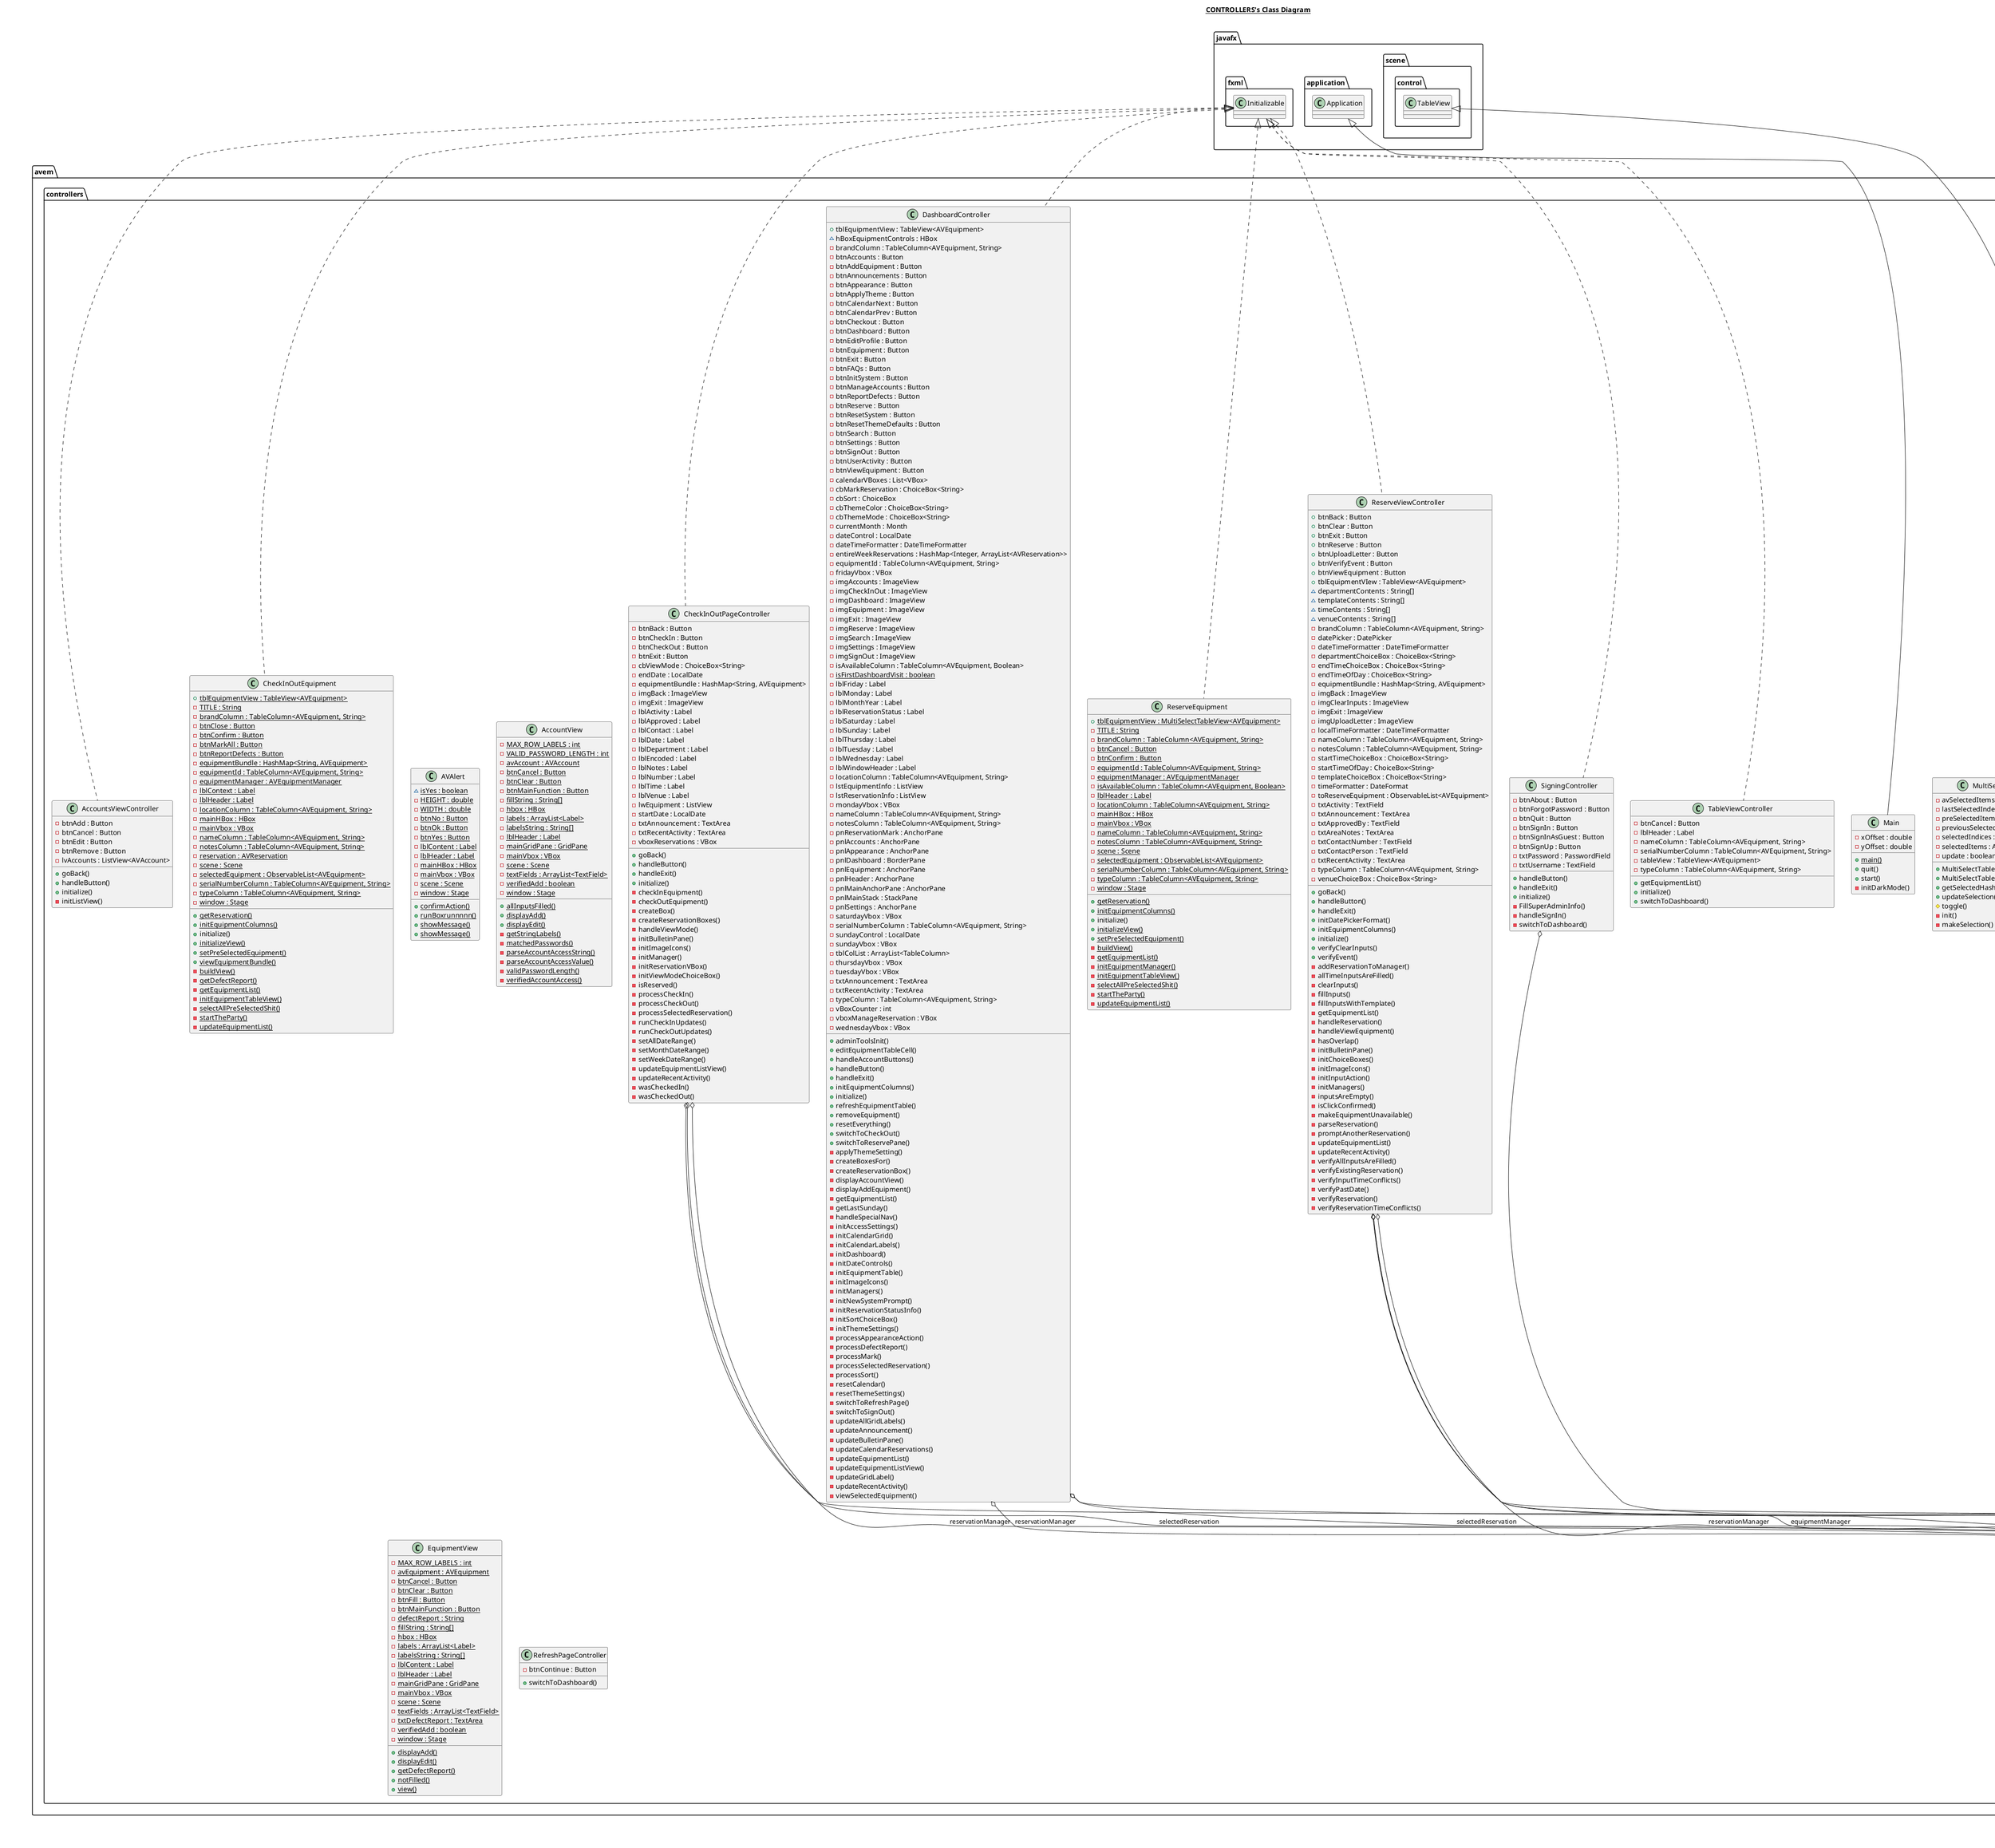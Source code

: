 @startuml

title __CONTROLLERS's Class Diagram__\n

  namespace avem.controllers {
    class avem.controllers.AVAlert {
        {static} ~ isYes : boolean
        {static} - HEIGHT : double
        {static} - WIDTH : double
        {static} - btnNo : Button
        {static} - btnOk : Button
        {static} - btnYes : Button
        {static} - lblContent : Label
        {static} - lblHeader : Label
        {static} - mainHBox : HBox
        {static} - mainVbox : VBox
        {static} - scene : Scene
        {static} - window : Stage
        {static} + confirmAction()
        {static} + runBoxrunnnnn()
        {static} + showMessage()
        {static} + showMessage()
    }
  }
  

  namespace avem.controllers {
    class avem.controllers.AccountView {
        {static} - MAX_ROW_LABELS : int
        {static} - VALID_PASSWORD_LENGTH : int
        {static} - avAccount : AVAccount
        {static} - btnCancel : Button
        {static} - btnClear : Button
        {static} - btnMainFunction : Button
        {static} - fillString : String[]
        {static} - hbox : HBox
        {static} - labels : ArrayList<Label>
        {static} - labelsString : String[]
        {static} - lblHeader : Label
        {static} - mainGridPane : GridPane
        {static} - mainVbox : VBox
        {static} - scene : Scene
        {static} - textFields : ArrayList<TextField>
        {static} - verifiedAdd : boolean
        {static} - window : Stage
        {static} + allInputsFilled()
        {static} + displayAdd()
        {static} + displayEdit()
        {static} - getStringLabels()
        {static} - matchedPasswords()
        {static} - parseAccountAccessString()
        {static} - parseAccountAccessValue()
        {static} - validPasswordLength()
        {static} - verifiedAccountAccess()
    }
  }
  

  namespace avem.controllers {
    class avem.controllers.AccountsViewController {
        - btnAdd : Button
        - btnCancel : Button
        - btnEdit : Button
        - btnRemove : Button
        - lvAccounts : ListView<AVAccount>
        + goBack()
        + handleButton()
        + initialize()
        - initListView()
    }
  }
  

  namespace avem.controllers {
    class avem.controllers.CheckInOutEquipment {
        {static} + tblEquipmentView : TableView<AVEquipment>
        {static} - TITLE : String
        {static} - brandColumn : TableColumn<AVEquipment, String>
        {static} - btnClose : Button
        {static} - btnConfirm : Button
        {static} - btnMarkAll : Button
        {static} - btnReportDefects : Button
        {static} - equipmentBundle : HashMap<String, AVEquipment>
        {static} - equipmentId : TableColumn<AVEquipment, String>
        {static} - equipmentManager : AVEquipmentManager
        {static} - lblContext : Label
        {static} - lblHeader : Label
        {static} - locationColumn : TableColumn<AVEquipment, String>
        {static} - mainHBox : HBox
        {static} - mainVbox : VBox
        {static} - nameColumn : TableColumn<AVEquipment, String>
        {static} - notesColumn : TableColumn<AVEquipment, String>
        {static} - reservation : AVReservation
        {static} - scene : Scene
        {static} - selectedEquipment : ObservableList<AVEquipment>
        {static} - serialNumberColumn : TableColumn<AVEquipment, String>
        {static} - typeColumn : TableColumn<AVEquipment, String>
        {static} - window : Stage
        {static} + getReservation()
        {static} + initEquipmentColumns()
        + initialize()
        {static} + initializeView()
        {static} + setPreSelectedEquipment()
        {static} + viewEquipmentBundle()
        {static} - buildView()
        {static} - getDefectReport()
        {static} - getEquipmentList()
        {static} - initEquipmentTableView()
        {static} - selectAllPreSelectedShit()
        {static} - startTheParty()
        {static} - updateEquipmentList()
    }
  }
  

  namespace avem.controllers {
    class avem.controllers.CheckInOutPageController {
        - btnBack : Button
        - btnCheckIn : Button
        - btnCheckOut : Button
        - btnExit : Button
        - cbViewMode : ChoiceBox<String>
        - endDate : LocalDate
        - equipmentBundle : HashMap<String, AVEquipment>
        - imgBack : ImageView
        - imgExit : ImageView
        - lblActivity : Label
        - lblApproved : Label
        - lblContact : Label
        - lblDate : Label
        - lblDepartment : Label
        - lblEncoded : Label
        - lblNotes : Label
        - lblNumber : Label
        - lblTime : Label
        - lblVenue : Label
        - lwEquipment : ListView
        - startDate : LocalDate
        - txtAnnouncement : TextArea
        - txtRecentActivity : TextArea
        - vboxReservations : VBox
        + goBack()
        + handleButton()
        + handleExit()
        + initialize()
        - checkInEquipment()
        - checkOutEquipment()
        - createBox()
        - createReservationBoxes()
        - handleViewMode()
        - initBulletinPane()
        - initImageIcons()
        - initManager()
        - initReservationVBox()
        - initViewModeChoiceBox()
        - isReserved()
        - processCheckIn()
        - processCheckOut()
        - processSelectedReservation()
        - runCheckInUpdates()
        - runCheckOutUpdates()
        - setAllDateRange()
        - setMonthDateRange()
        - setWeekDateRange()
        - updateEquipmentListView()
        - updateRecentActivity()
        - wasCheckedIn()
        - wasCheckedOut()
    }
  }
  

  namespace avem.controllers {
    class avem.controllers.DashboardController {
        + tblEquipmentView : TableView<AVEquipment>
        ~ hBoxEquipmentControls : HBox
        - brandColumn : TableColumn<AVEquipment, String>
        - btnAccounts : Button
        - btnAddEquipment : Button
        - btnAnnouncements : Button
        - btnAppearance : Button
        - btnApplyTheme : Button
        - btnCalendarNext : Button
        - btnCalendarPrev : Button
        - btnCheckout : Button
        - btnDashboard : Button
        - btnEditProfile : Button
        - btnEquipment : Button
        - btnExit : Button
        - btnFAQs : Button
        - btnInitSystem : Button
        - btnManageAccounts : Button
        - btnReportDefects : Button
        - btnReserve : Button
        - btnResetSystem : Button
        - btnResetThemeDefaults : Button
        - btnSearch : Button
        - btnSettings : Button
        - btnSignOut : Button
        - btnUserActivity : Button
        - btnViewEquipment : Button
        - calendarVBoxes : List<VBox>
        - cbMarkReservation : ChoiceBox<String>
        - cbSort : ChoiceBox
        - cbThemeColor : ChoiceBox<String>
        - cbThemeMode : ChoiceBox<String>
        - currentMonth : Month
        - dateControl : LocalDate
        - dateTimeFormatter : DateTimeFormatter
        - entireWeekReservations : HashMap<Integer, ArrayList<AVReservation>>
        - equipmentId : TableColumn<AVEquipment, String>
        - fridayVbox : VBox
        - imgAccounts : ImageView
        - imgCheckInOut : ImageView
        - imgDashboard : ImageView
        - imgEquipment : ImageView
        - imgExit : ImageView
        - imgReserve : ImageView
        - imgSearch : ImageView
        - imgSettings : ImageView
        - imgSignOut : ImageView
        - isAvailableColumn : TableColumn<AVEquipment, Boolean>
        {static} - isFirstDashboardVisit : boolean
        - lblFriday : Label
        - lblMonday : Label
        - lblMonthYear : Label
        - lblReservationStatus : Label
        - lblSaturday : Label
        - lblSunday : Label
        - lblThursday : Label
        - lblTuesday : Label
        - lblWednesday : Label
        - lblWindowHeader : Label
        - locationColumn : TableColumn<AVEquipment, String>
        - lstEquipmentInfo : ListView
        - lstReservationInfo : ListView
        - mondayVbox : VBox
        - nameColumn : TableColumn<AVEquipment, String>
        - notesColumn : TableColumn<AVEquipment, String>
        - pnReservationMark : AnchorPane
        - pnlAccounts : AnchorPane
        - pnlAppearance : AnchorPane
        - pnlDashboard : BorderPane
        - pnlEquipment : AnchorPane
        - pnlHeader : AnchorPane
        - pnlMainAnchorPane : AnchorPane
        - pnlMainStack : StackPane
        - pnlSettings : AnchorPane
        - saturdayVbox : VBox
        - serialNumberColumn : TableColumn<AVEquipment, String>
        - sundayControl : LocalDate
        - sundayVbox : VBox
        - tblColList : ArrayList<TableColumn>
        - thursdayVbox : VBox
        - tuesdayVbox : VBox
        - txtAnnouncement : TextArea
        - txtRecentActivity : TextArea
        - typeColumn : TableColumn<AVEquipment, String>
        - vBoxCounter : int
        - vboxManageReservation : VBox
        - wednesdayVbox : VBox
        + adminToolsInit()
        + editEquipmentTableCell()
        + handleAccountButtons()
        + handleButton()
        + handleExit()
        + initEquipmentColumns()
        + initialize()
        + refreshEquipmentTable()
        + removeEquipment()
        + resetEverything()
        + switchToCheckOut()
        + switchToReservePane()
        - applyThemeSetting()
        - createBoxesFor()
        - createReservationBox()
        - displayAccountView()
        - displayAddEquipment()
        - getEquipmentList()
        - getLastSunday()
        - handleSpecialNav()
        - initAccessSettings()
        - initCalendarGrid()
        - initCalendarLabels()
        - initDashboard()
        - initDateControls()
        - initEquipmentTable()
        - initImageIcons()
        - initManagers()
        - initNewSystemPrompt()
        - initReservationStatusInfo()
        - initSortChoiceBox()
        - initThemeSettings()
        - processAppearanceAction()
        - processDefectReport()
        - processMark()
        - processSelectedReservation()
        - processSort()
        - resetCalendar()
        - resetThemeSettings()
        - switchToRefreshPage()
        - switchToSignOut()
        - updateAllGridLabels()
        - updateAnnouncement()
        - updateBulletinPane()
        - updateCalendarReservations()
        - updateEquipmentList()
        - updateEquipmentListView()
        - updateGridLabel()
        - updateRecentActivity()
        - viewSelectedEquipment()
    }
  }
  

  namespace avem.controllers {
    class avem.controllers.EquipmentView {
        {static} - MAX_ROW_LABELS : int
        {static} - avEquipment : AVEquipment
        {static} - btnCancel : Button
        {static} - btnClear : Button
        {static} - btnFill : Button
        {static} - btnMainFunction : Button
        {static} - defectReport : String
        {static} - fillString : String[]
        {static} - hbox : HBox
        {static} - labels : ArrayList<Label>
        {static} - labelsString : String[]
        {static} - lblContent : Label
        {static} - lblHeader : Label
        {static} - mainGridPane : GridPane
        {static} - mainVbox : VBox
        {static} - scene : Scene
        {static} - textFields : ArrayList<TextField>
        {static} - txtDefectReport : TextArea
        {static} - verifiedAdd : boolean
        {static} - window : Stage
        {static} + displayAdd()
        {static} + displayEdit()
        {static} + getDefectReport()
        {static} + notFilled()
        {static} + view()
    }
  }
  

  namespace avem.controllers {
    class avem.controllers.Main {
        - xOffset : double
        - yOffset : double
        {static} + main()
        + quit()
        + start()
        - initDarkMode()
    }
  }
  

  namespace avem.controllers {
    class avem.controllers.MultiSelectTableView {
        - avSelectedItems : ObservableList<S>
        - lastSelectedIndex : int
        - preSelectedItems : HashSet<Integer>
        - previousSelectedIndex : int
        - selectedIndices : HashSet<Integer>
        - selectedItems : AVEquipment[]
        - update : boolean
        + MultiSelectTableView()
        + MultiSelectTableView()
        + getSelectedHashItems()
        + updateSelection()
        # toggle()
        - init()
        - makeSelection()
    }
  }
  

  namespace avem.controllers {
    class avem.controllers.RefreshPageController {
        - btnContinue : Button
        + switchToDashboard()
    }
  }
  

  namespace avem.controllers {
    class avem.controllers.ReserveEquipment {
        {static} + tblEquipmentView : MultiSelectTableView<AVEquipment>
        {static} - TITLE : String
        {static} - brandColumn : TableColumn<AVEquipment, String>
        {static} - btnCancel : Button
        {static} - btnConfirm : Button
        {static} - equipmentId : TableColumn<AVEquipment, String>
        {static} - equipmentManager : AVEquipmentManager
        {static} - isAvailableColumn : TableColumn<AVEquipment, Boolean>
        {static} - lblHeader : Label
        {static} - locationColumn : TableColumn<AVEquipment, String>
        {static} - mainHBox : HBox
        {static} - mainVbox : VBox
        {static} - nameColumn : TableColumn<AVEquipment, String>
        {static} - notesColumn : TableColumn<AVEquipment, String>
        {static} - scene : Scene
        {static} - selectedEquipment : ObservableList<AVEquipment>
        {static} - serialNumberColumn : TableColumn<AVEquipment, String>
        {static} - typeColumn : TableColumn<AVEquipment, String>
        {static} - window : Stage
        {static} + getReservation()
        {static} + initEquipmentColumns()
        + initialize()
        {static} + initializeView()
        {static} + setPreSelectedEquipment()
        {static} - buildView()
        {static} - getEquipmentList()
        {static} - initEquipmentManager()
        {static} - initEquipmentTableView()
        {static} - selectAllPreSelectedShit()
        {static} - startTheParty()
        {static} - updateEquipmentList()
    }
  }
  

  namespace avem.controllers {
    class avem.controllers.ReserveViewController {
        + btnBack : Button
        + btnClear : Button
        + btnExit : Button
        + btnReserve : Button
        + btnUploadLetter : Button
        + btnVerifyEvent : Button
        + btnViewEquipment : Button
        + tblEquipmentVIew : TableView<AVEquipment>
        ~ departmentContents : String[]
        ~ templateContents : String[]
        ~ timeContents : String[]
        ~ venueContents : String[]
        - brandColumn : TableColumn<AVEquipment, String>
        - datePicker : DatePicker
        - dateTimeFormatter : DateTimeFormatter
        - departmentChoiceBox : ChoiceBox<String>
        - endTimeChoiceBox : ChoiceBox<String>
        - endTimeOfDay : ChoiceBox<String>
        - equipmentBundle : HashMap<String, AVEquipment>
        - imgBack : ImageView
        - imgClearInputs : ImageView
        - imgExit : ImageView
        - imgUploadLetter : ImageView
        - localTimeFormatter : DateTimeFormatter
        - nameColumn : TableColumn<AVEquipment, String>
        - notesColumn : TableColumn<AVEquipment, String>
        - startTimeChoiceBox : ChoiceBox<String>
        - startTimeOfDay : ChoiceBox<String>
        - templateChoiceBox : ChoiceBox<String>
        - timeFormatter : DateFormat
        - toReserveEquipment : ObservableList<AVEquipment>
        - txtActivity : TextField
        - txtAnnouncement : TextArea
        - txtApprovedBy : TextField
        - txtAreaNotes : TextArea
        - txtContactNumber : TextField
        - txtContactPerson : TextField
        - txtRecentActivity : TextArea
        - typeColumn : TableColumn<AVEquipment, String>
        - venueChoiceBox : ChoiceBox<String>
        + goBack()
        + handleButton()
        + handleExit()
        + initDatePickerFormat()
        + initEquipmentColumns()
        + initialize()
        + verifyClearInputs()
        + verifyEvent()
        - addReservationToManager()
        - allTimeInputsAreFilled()
        - clearInputs()
        - fillInputs()
        - fillInputsWithTemplate()
        - getEquipmentList()
        - handleReservation()
        - handleViewEquipment()
        - hasOverlap()
        - initBulletinPane()
        - initChoiceBoxes()
        - initImageIcons()
        - initInputAction()
        - initManagers()
        - inputsAreEmpty()
        - isClickConfirmed()
        - makeEquipmentUnavailable()
        - parseReservation()
        - promptAnotherReservation()
        - updateEquipmentList()
        - updateRecentActivity()
        - verifyAllInputsAreFilled()
        - verifyExistingReservation()
        - verifyInputTimeConflicts()
        - verifyPastDate()
        - verifyReservation()
        - verifyReservationTimeConflicts()
    }
  }
  

  namespace avem.controllers {
    class avem.controllers.SigningController {
        - btnAbout : Button
        - btnForgotPassword : Button
        - btnQuit : Button
        - btnSignIn : Button
        - btnSignInAsGuest : Button
        - btnSignUp : Button
        - txtPassword : PasswordField
        - txtUsername : TextField
        + handleButton()
        + handleExit()
        + initialize()
        - FillSuperAdminInfo()
        - handleSignIn()
        - switchToDashboard()
    }
  }
  

  namespace avem.controllers {
    class avem.controllers.TableViewController {
        - btnCancel : Button
        - lblHeader : Label
        - nameColumn : TableColumn<AVEquipment, String>
        - serialNumberColumn : TableColumn<AVEquipment, String>
        - tableView : TableView<AVEquipment>
        - typeColumn : TableColumn<AVEquipment, String>
        + getEquipmentList()
        + initialize()
        + switchToDashboard()
    }
  }
  

  avem.controllers.AccountsViewController .up.|> javafx.fxml.Initializable
  avem.controllers.CheckInOutEquipment .up.|> javafx.fxml.Initializable
  avem.controllers.CheckInOutPageController .up.|> javafx.fxml.Initializable
  avem.controllers.CheckInOutPageController o-- avem.core.AVEquipmentManager : equipmentManager
  avem.controllers.CheckInOutPageController o-- avem.core.AVReservationManager : reservationManager
  avem.controllers.CheckInOutPageController o-- avem.core.AVReservation : selectedReservation
  avem.controllers.DashboardController .up.|> javafx.fxml.Initializable
  avem.controllers.DashboardController o-- avem.core.AVEquipmentManager : equipmentManager
  avem.controllers.DashboardController o-- avem.core.AVReservationManager : reservationManager
  avem.controllers.DashboardController o-- avem.core.AVReservation : selectedReservation
  avem.controllers.Main -up-|> javafx.application.Application
  avem.controllers.MultiSelectTableView -up-|> javafx.scene.control.TableView
  avem.controllers.ReserveEquipment .up.|> javafx.fxml.Initializable
  avem.controllers.ReserveViewController .up.|> javafx.fxml.Initializable
  avem.controllers.ReserveViewController o-- avem.core.AVEquipmentManager : equipmentManager
  avem.controllers.ReserveViewController o-- avem.core.AVEvent : event
  avem.controllers.ReserveViewController o-- avem.core.AVReservation : reservation
  avem.controllers.ReserveViewController o-- avem.core.AVReservationManager : reservationManager
  avem.controllers.SigningController .up.|> javafx.fxml.Initializable
  avem.controllers.SigningController o-- avem.basic.AVEMInfo : accountInfo
  avem.controllers.TableViewController .up.|> javafx.fxml.Initializable


right footer


PlantUML diagram generated by SketchIt! (https://bitbucket.org/pmesmeur/sketch.it)
For more information about this tool, please contact philippe.mesmeur@gmail.com
endfooter

@enduml
